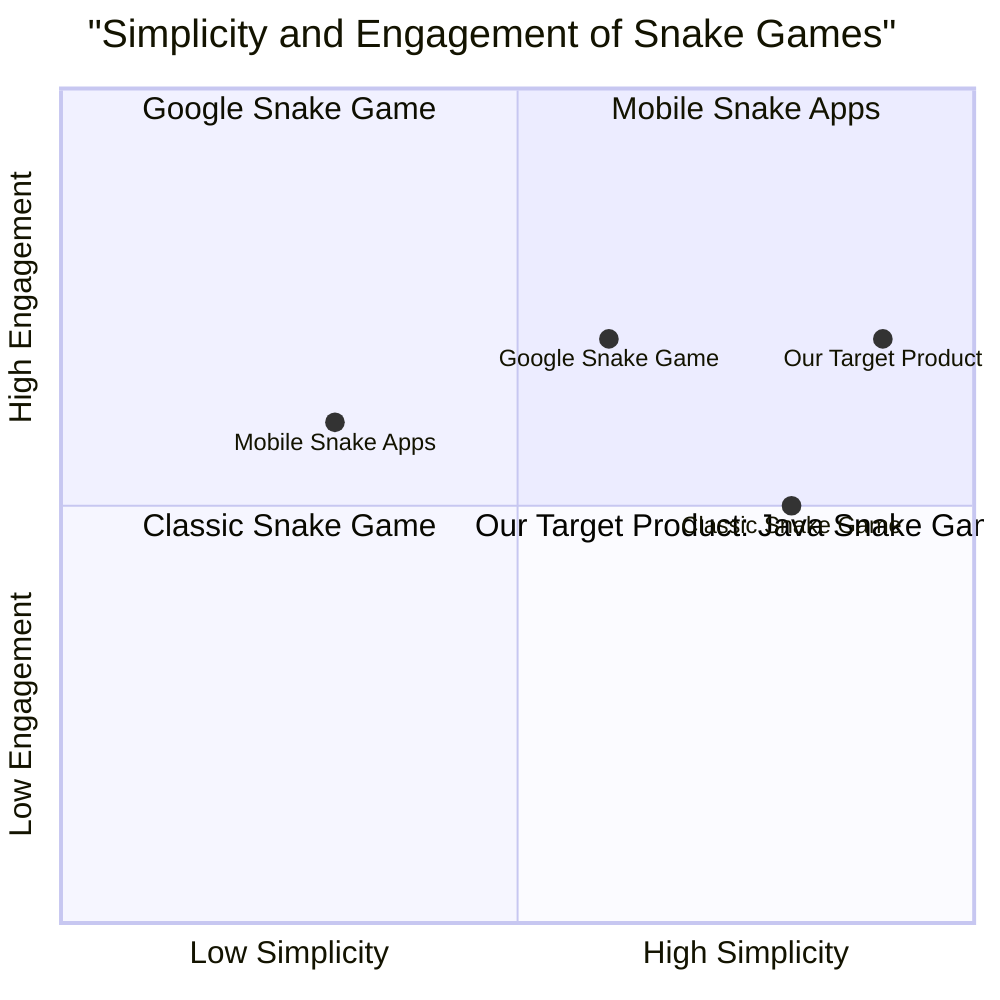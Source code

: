 quadrantChart
    title "Simplicity and Engagement of Snake Games"
    x-axis "Low Simplicity" --> "High Simplicity"
    y-axis "Low Engagement" --> "High Engagement"
    quadrant-1 "Mobile Snake Apps"
    quadrant-2 "Google Snake Game"
    quadrant-3 "Classic Snake Game"
    quadrant-4 "Our Target Product: Java Snake Game"
    "Classic Snake Game": [0.8, 0.5]
    "Google Snake Game": [0.6, 0.7]
    "Mobile Snake Apps": [0.3, 0.6]
    "Our Target Product": [0.9, 0.7]
